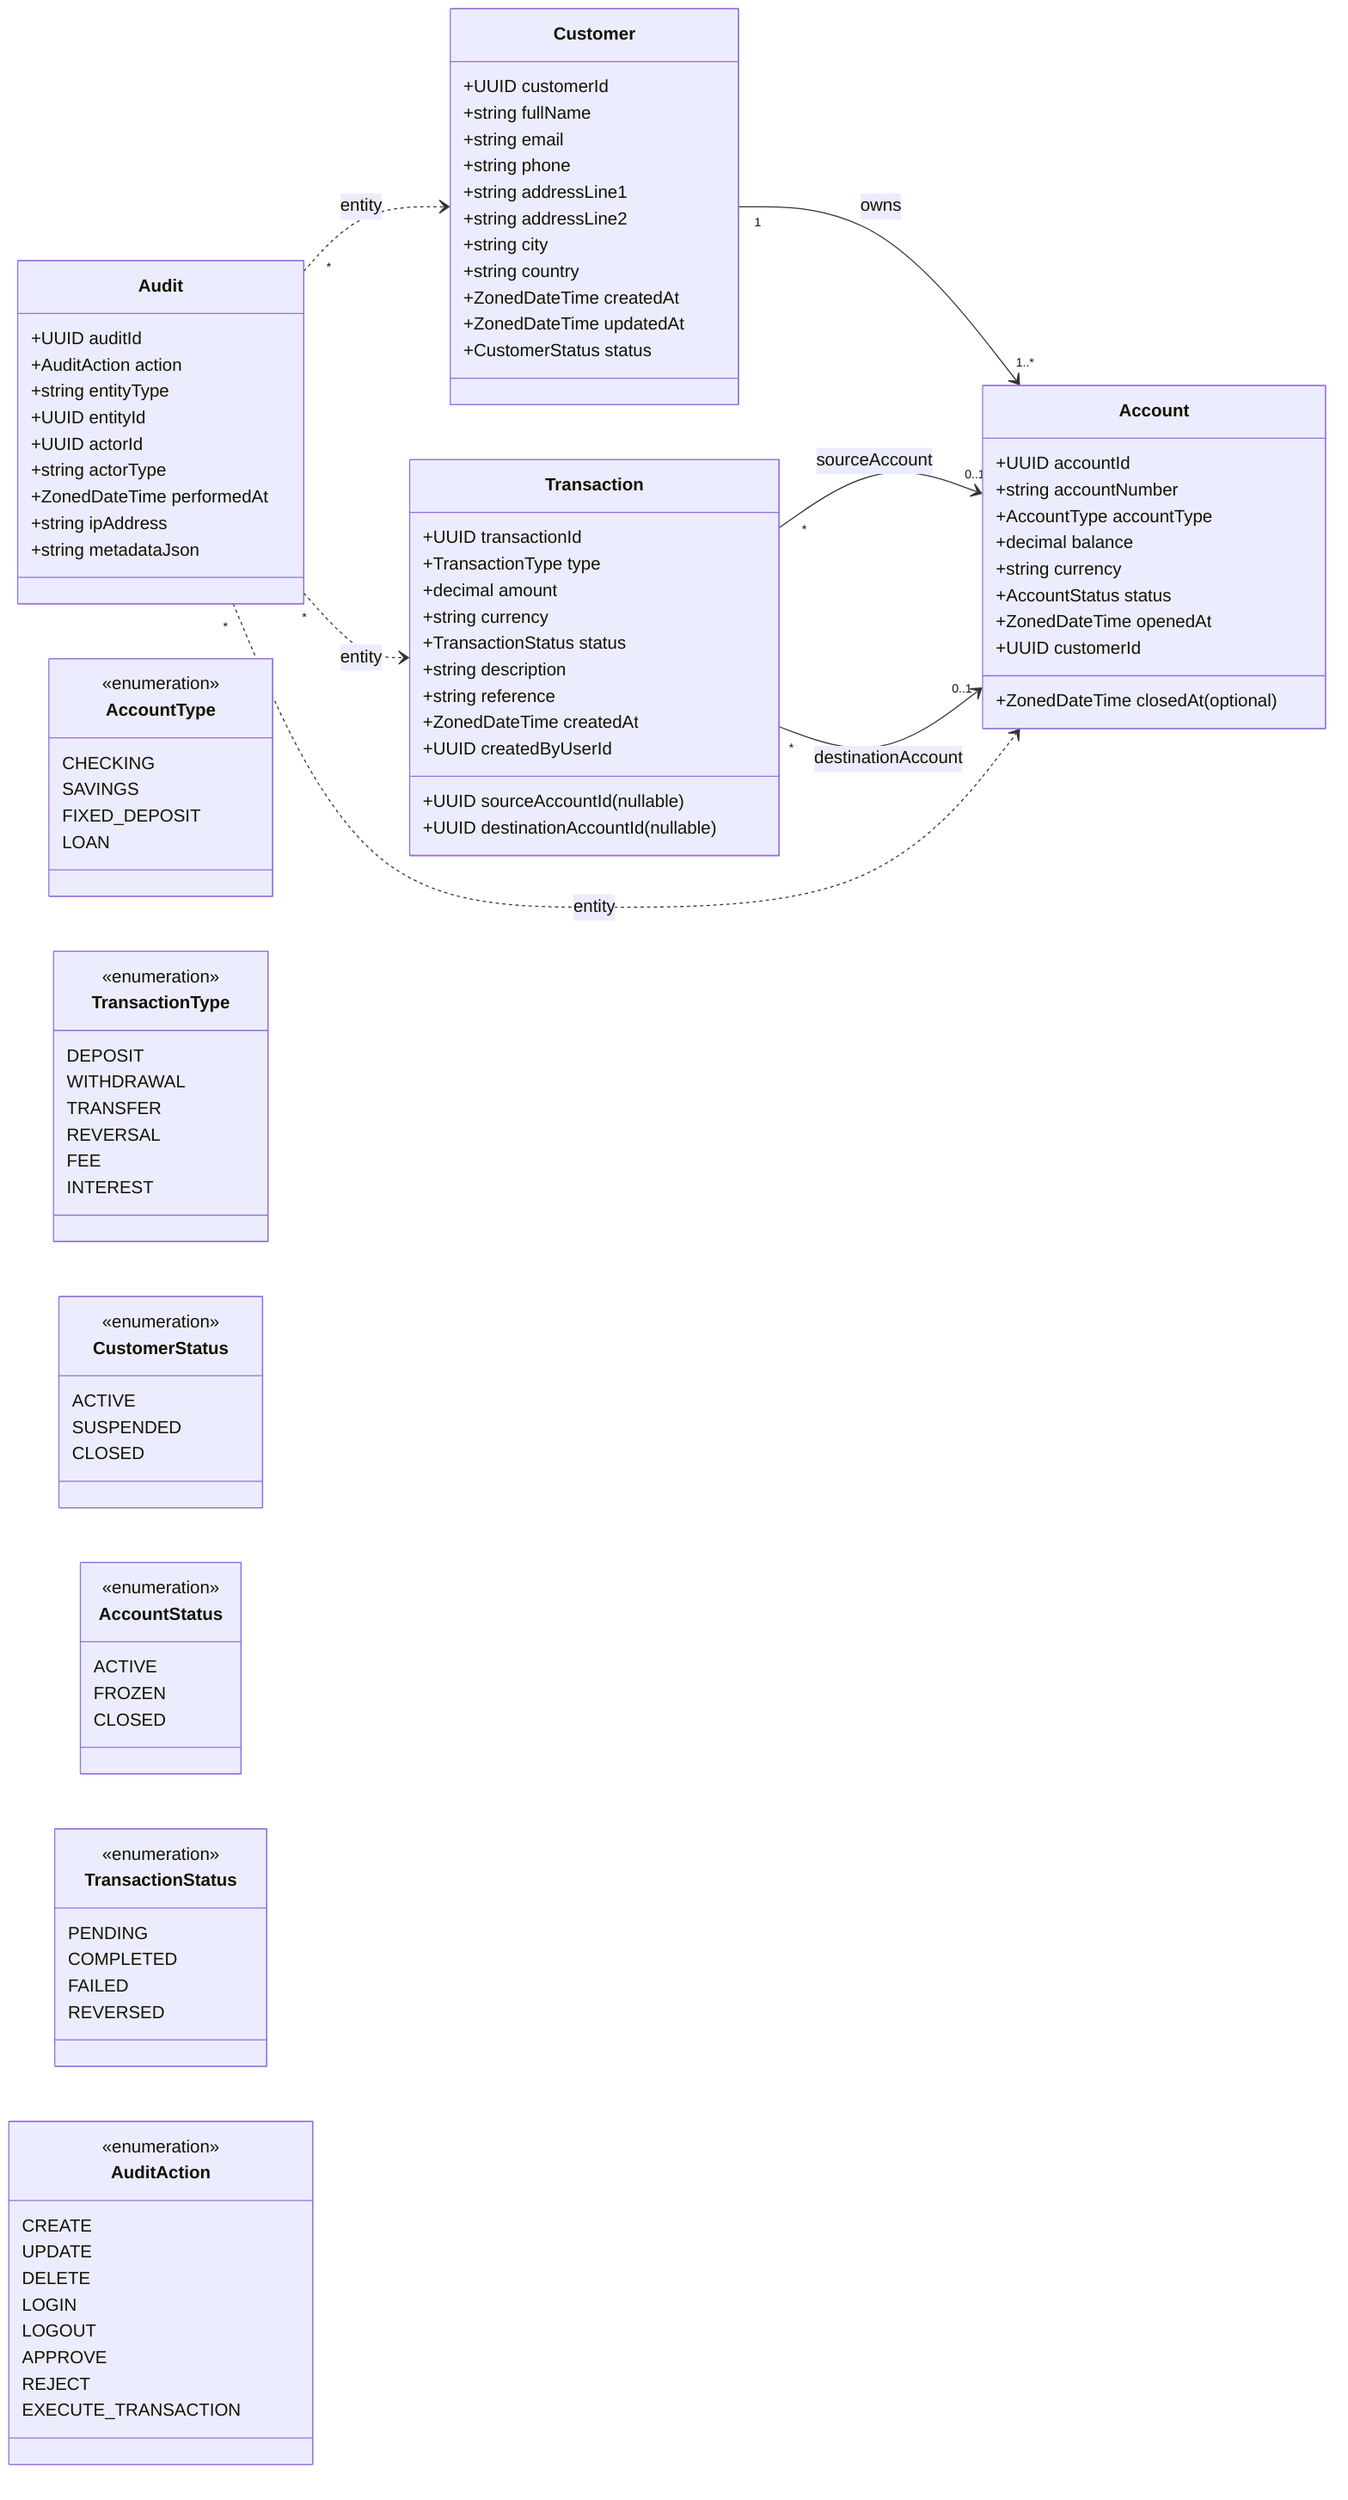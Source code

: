 classDiagram
  direction LR

  class Customer {
    +UUID customerId
    +string fullName
    +string email
    +string phone
    +string addressLine1
    +string addressLine2
    +string city
    +string country
    +ZonedDateTime createdAt
    +ZonedDateTime updatedAt
    +CustomerStatus status
  }

  class Account {
    +UUID accountId
    +string accountNumber
    +AccountType accountType
    +decimal balance
    +string currency
    +AccountStatus status
    +ZonedDateTime openedAt
    +ZonedDateTime closedAt (optional)
    +UUID customerId
  }

  class Transaction {
    +UUID transactionId
    +TransactionType type
    +decimal amount
    +string currency
    +UUID sourceAccountId (nullable)
    +UUID destinationAccountId (nullable)
    +TransactionStatus status
    +string description
    +string reference
    +ZonedDateTime createdAt
    +UUID createdByUserId
  }

  class Audit {
    +UUID auditId
    +AuditAction action
    +string entityType
    +UUID entityId
    +UUID actorId
    +string actorType
    +ZonedDateTime performedAt
    +string ipAddress
    +string metadataJson
  }

  class AccountType {
    <<enumeration>>
    CHECKING
    SAVINGS
    FIXED_DEPOSIT
    LOAN
  }

  class TransactionType {
    <<enumeration>>
    DEPOSIT
    WITHDRAWAL
    TRANSFER
    REVERSAL
    FEE
    INTEREST
  }

  class CustomerStatus {
    <<enumeration>>
    ACTIVE
    SUSPENDED
    CLOSED
  }

  class AccountStatus {
    <<enumeration>>
    ACTIVE
    FROZEN
    CLOSED
  }

  class TransactionStatus {
    <<enumeration>>
    PENDING
    COMPLETED
    FAILED
    REVERSED
  }

  class AuditAction {
    <<enumeration>>
    CREATE
    UPDATE
    DELETE
    LOGIN
    LOGOUT
    APPROVE
    REJECT
    EXECUTE_TRANSACTION
  }

  Customer "1" --> "1..*" Account : owns
  Transaction "*" --> "0..1" Account : sourceAccount
  Transaction "*" --> "0..1" Account : destinationAccount

  Audit "*" ..> Customer : entity
  Audit "*" ..> Account : entity
  Audit "*" ..> Transaction : entity